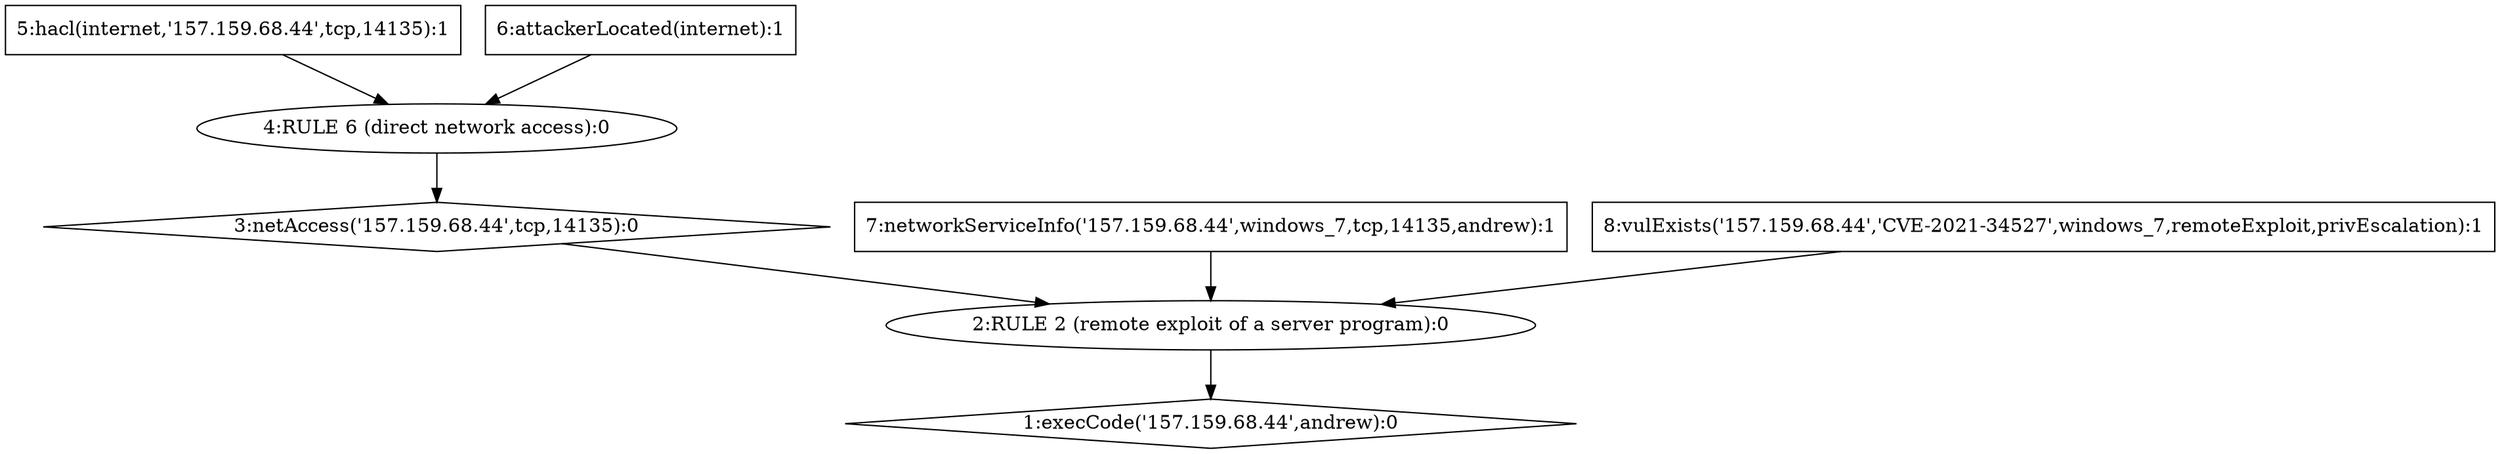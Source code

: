 digraph G {
	1 [label="1:execCode('157.159.68.44',andrew):0",shape=diamond];
	2 [label="2:RULE 2 (remote exploit of a server program):0",shape=ellipse];
	3 [label="3:netAccess('157.159.68.44',tcp,14135):0",shape=diamond];
	4 [label="4:RULE 6 (direct network access):0",shape=ellipse];
	5 [label="5:hacl(internet,'157.159.68.44',tcp,14135):1",shape=box];
	6 [label="6:attackerLocated(internet):1",shape=box];
	7 [label="7:networkServiceInfo('157.159.68.44',windows_7,tcp,14135,andrew):1",shape=box];
	8 [label="8:vulExists('157.159.68.44','CVE-2021-34527',windows_7,remoteExploit,privEscalation):1",shape=box];
	5 -> 	4;
	6 -> 	4;
	4 -> 	3;
	3 -> 	2;
	7 -> 	2;
	8 -> 	2;
	2 -> 	1;
}
